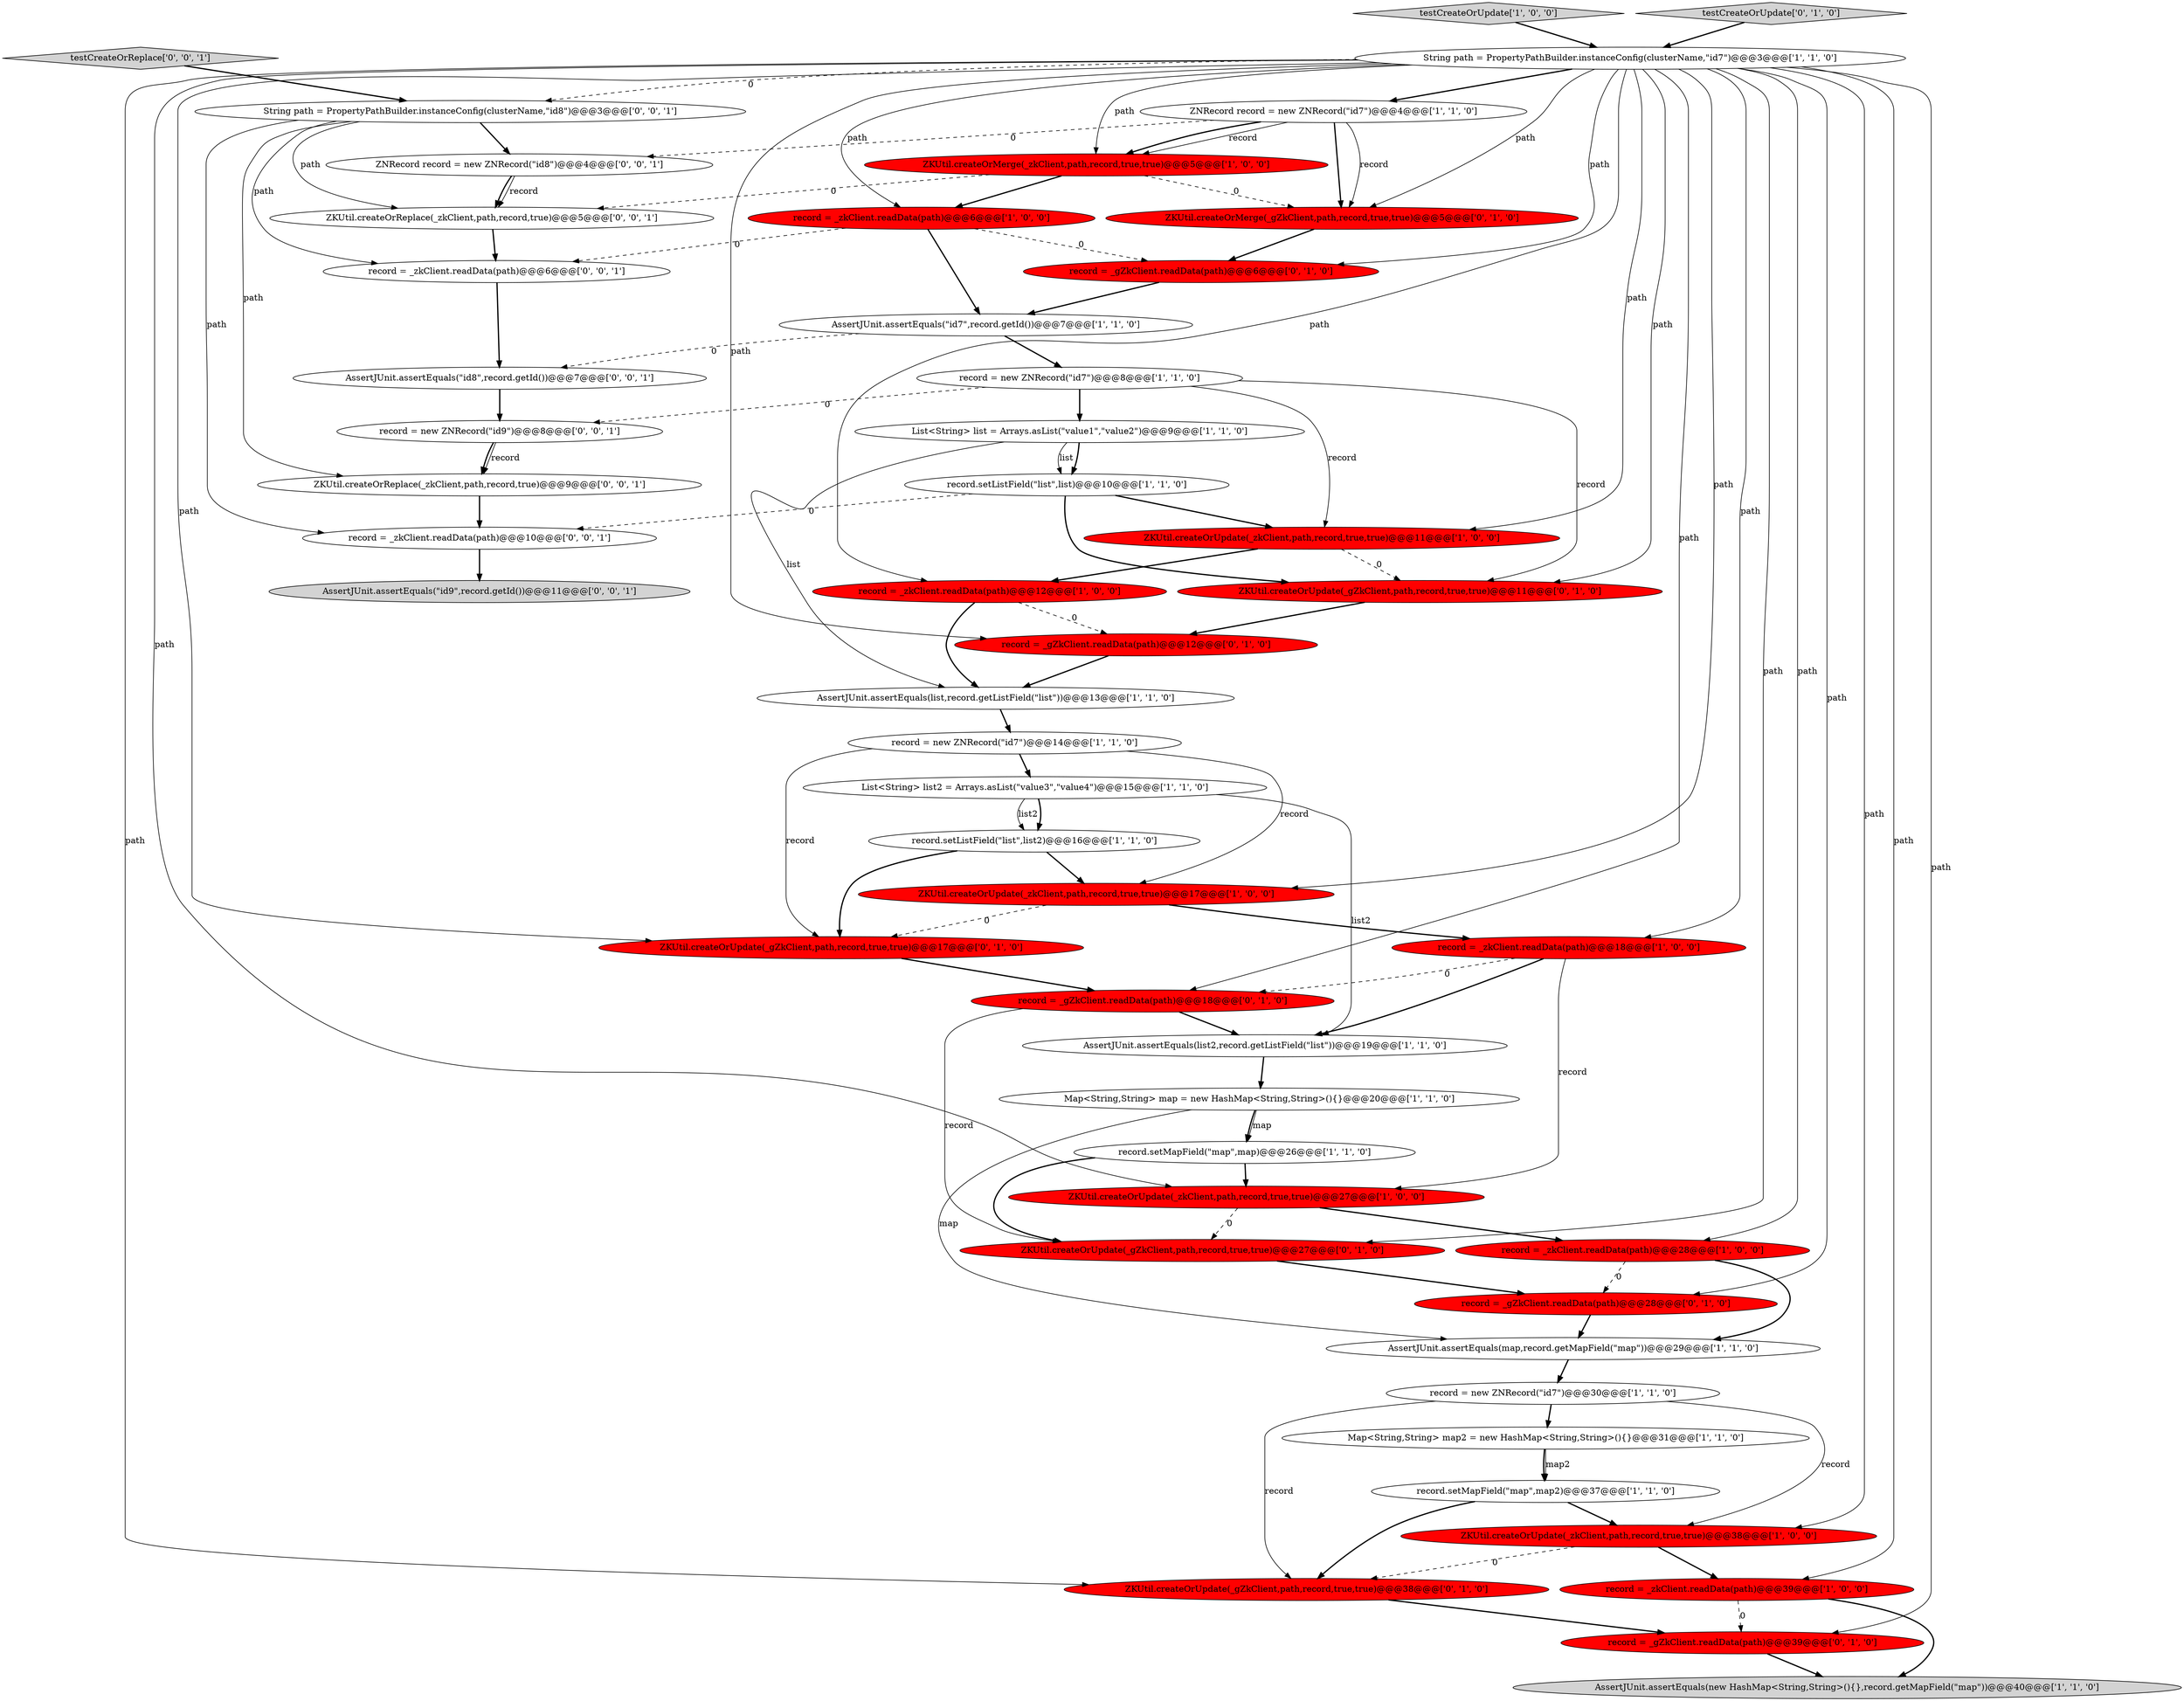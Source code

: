 digraph {
35 [style = filled, label = "ZKUtil.createOrMerge(_gZkClient,path,record,true,true)@@@5@@@['0', '1', '0']", fillcolor = red, shape = ellipse image = "AAA1AAABBB2BBB"];
12 [style = filled, label = "ZKUtil.createOrUpdate(_zkClient,path,record,true,true)@@@38@@@['1', '0', '0']", fillcolor = red, shape = ellipse image = "AAA1AAABBB1BBB"];
2 [style = filled, label = "record = new ZNRecord(\"id7\")@@@14@@@['1', '1', '0']", fillcolor = white, shape = ellipse image = "AAA0AAABBB1BBB"];
0 [style = filled, label = "ZNRecord record = new ZNRecord(\"id7\")@@@4@@@['1', '1', '0']", fillcolor = white, shape = ellipse image = "AAA0AAABBB1BBB"];
38 [style = filled, label = "ZKUtil.createOrUpdate(_gZkClient,path,record,true,true)@@@17@@@['0', '1', '0']", fillcolor = red, shape = ellipse image = "AAA1AAABBB2BBB"];
39 [style = filled, label = "record = _gZkClient.readData(path)@@@28@@@['0', '1', '0']", fillcolor = red, shape = ellipse image = "AAA1AAABBB2BBB"];
14 [style = filled, label = "AssertJUnit.assertEquals(new HashMap<String,String>(){},record.getMapField(\"map\"))@@@40@@@['1', '1', '0']", fillcolor = lightgray, shape = ellipse image = "AAA0AAABBB1BBB"];
21 [style = filled, label = "record = new ZNRecord(\"id7\")@@@30@@@['1', '1', '0']", fillcolor = white, shape = ellipse image = "AAA0AAABBB1BBB"];
26 [style = filled, label = "ZKUtil.createOrMerge(_zkClient,path,record,true,true)@@@5@@@['1', '0', '0']", fillcolor = red, shape = ellipse image = "AAA1AAABBB1BBB"];
34 [style = filled, label = "ZKUtil.createOrUpdate(_gZkClient,path,record,true,true)@@@11@@@['0', '1', '0']", fillcolor = red, shape = ellipse image = "AAA1AAABBB2BBB"];
17 [style = filled, label = "AssertJUnit.assertEquals(list,record.getListField(\"list\"))@@@13@@@['1', '1', '0']", fillcolor = white, shape = ellipse image = "AAA0AAABBB1BBB"];
15 [style = filled, label = "record = _zkClient.readData(path)@@@18@@@['1', '0', '0']", fillcolor = red, shape = ellipse image = "AAA1AAABBB1BBB"];
22 [style = filled, label = "record = _zkClient.readData(path)@@@28@@@['1', '0', '0']", fillcolor = red, shape = ellipse image = "AAA1AAABBB1BBB"];
27 [style = filled, label = "ZKUtil.createOrUpdate(_zkClient,path,record,true,true)@@@17@@@['1', '0', '0']", fillcolor = red, shape = ellipse image = "AAA1AAABBB1BBB"];
48 [style = filled, label = "ZNRecord record = new ZNRecord(\"id8\")@@@4@@@['0', '0', '1']", fillcolor = white, shape = ellipse image = "AAA0AAABBB3BBB"];
23 [style = filled, label = "record = _zkClient.readData(path)@@@12@@@['1', '0', '0']", fillcolor = red, shape = ellipse image = "AAA1AAABBB1BBB"];
24 [style = filled, label = "Map<String,String> map2 = new HashMap<String,String>(){}@@@31@@@['1', '1', '0']", fillcolor = white, shape = ellipse image = "AAA0AAABBB1BBB"];
19 [style = filled, label = "testCreateOrUpdate['1', '0', '0']", fillcolor = lightgray, shape = diamond image = "AAA0AAABBB1BBB"];
47 [style = filled, label = "record = _zkClient.readData(path)@@@6@@@['0', '0', '1']", fillcolor = white, shape = ellipse image = "AAA0AAABBB3BBB"];
6 [style = filled, label = "ZKUtil.createOrUpdate(_zkClient,path,record,true,true)@@@11@@@['1', '0', '0']", fillcolor = red, shape = ellipse image = "AAA1AAABBB1BBB"];
37 [style = filled, label = "record = _gZkClient.readData(path)@@@39@@@['0', '1', '0']", fillcolor = red, shape = ellipse image = "AAA1AAABBB2BBB"];
42 [style = filled, label = "record = _zkClient.readData(path)@@@10@@@['0', '0', '1']", fillcolor = white, shape = ellipse image = "AAA0AAABBB3BBB"];
28 [style = filled, label = "AssertJUnit.assertEquals(list2,record.getListField(\"list\"))@@@19@@@['1', '1', '0']", fillcolor = white, shape = ellipse image = "AAA0AAABBB1BBB"];
20 [style = filled, label = "AssertJUnit.assertEquals(\"id7\",record.getId())@@@7@@@['1', '1', '0']", fillcolor = white, shape = ellipse image = "AAA0AAABBB1BBB"];
4 [style = filled, label = "record.setMapField(\"map\",map)@@@26@@@['1', '1', '0']", fillcolor = white, shape = ellipse image = "AAA0AAABBB1BBB"];
3 [style = filled, label = "record.setMapField(\"map\",map2)@@@37@@@['1', '1', '0']", fillcolor = white, shape = ellipse image = "AAA0AAABBB1BBB"];
13 [style = filled, label = "record = new ZNRecord(\"id7\")@@@8@@@['1', '1', '0']", fillcolor = white, shape = ellipse image = "AAA0AAABBB1BBB"];
43 [style = filled, label = "testCreateOrReplace['0', '0', '1']", fillcolor = lightgray, shape = diamond image = "AAA0AAABBB3BBB"];
5 [style = filled, label = "ZKUtil.createOrUpdate(_zkClient,path,record,true,true)@@@27@@@['1', '0', '0']", fillcolor = red, shape = ellipse image = "AAA1AAABBB1BBB"];
25 [style = filled, label = "record.setListField(\"list\",list)@@@10@@@['1', '1', '0']", fillcolor = white, shape = ellipse image = "AAA0AAABBB1BBB"];
11 [style = filled, label = "String path = PropertyPathBuilder.instanceConfig(clusterName,\"id7\")@@@3@@@['1', '1', '0']", fillcolor = white, shape = ellipse image = "AAA0AAABBB1BBB"];
9 [style = filled, label = "Map<String,String> map = new HashMap<String,String>(){}@@@20@@@['1', '1', '0']", fillcolor = white, shape = ellipse image = "AAA0AAABBB1BBB"];
33 [style = filled, label = "record = _gZkClient.readData(path)@@@6@@@['0', '1', '0']", fillcolor = red, shape = ellipse image = "AAA1AAABBB2BBB"];
29 [style = filled, label = "ZKUtil.createOrUpdate(_gZkClient,path,record,true,true)@@@38@@@['0', '1', '0']", fillcolor = red, shape = ellipse image = "AAA1AAABBB2BBB"];
31 [style = filled, label = "testCreateOrUpdate['0', '1', '0']", fillcolor = lightgray, shape = diamond image = "AAA0AAABBB2BBB"];
36 [style = filled, label = "record = _gZkClient.readData(path)@@@12@@@['0', '1', '0']", fillcolor = red, shape = ellipse image = "AAA1AAABBB2BBB"];
40 [style = filled, label = "String path = PropertyPathBuilder.instanceConfig(clusterName,\"id8\")@@@3@@@['0', '0', '1']", fillcolor = white, shape = ellipse image = "AAA0AAABBB3BBB"];
32 [style = filled, label = "record = _gZkClient.readData(path)@@@18@@@['0', '1', '0']", fillcolor = red, shape = ellipse image = "AAA1AAABBB2BBB"];
1 [style = filled, label = "record.setListField(\"list\",list2)@@@16@@@['1', '1', '0']", fillcolor = white, shape = ellipse image = "AAA0AAABBB1BBB"];
30 [style = filled, label = "ZKUtil.createOrUpdate(_gZkClient,path,record,true,true)@@@27@@@['0', '1', '0']", fillcolor = red, shape = ellipse image = "AAA1AAABBB2BBB"];
44 [style = filled, label = "ZKUtil.createOrReplace(_zkClient,path,record,true)@@@5@@@['0', '0', '1']", fillcolor = white, shape = ellipse image = "AAA0AAABBB3BBB"];
8 [style = filled, label = "record = _zkClient.readData(path)@@@6@@@['1', '0', '0']", fillcolor = red, shape = ellipse image = "AAA1AAABBB1BBB"];
16 [style = filled, label = "List<String> list2 = Arrays.asList(\"value3\",\"value4\")@@@15@@@['1', '1', '0']", fillcolor = white, shape = ellipse image = "AAA0AAABBB1BBB"];
18 [style = filled, label = "List<String> list = Arrays.asList(\"value1\",\"value2\")@@@9@@@['1', '1', '0']", fillcolor = white, shape = ellipse image = "AAA0AAABBB1BBB"];
10 [style = filled, label = "record = _zkClient.readData(path)@@@39@@@['1', '0', '0']", fillcolor = red, shape = ellipse image = "AAA1AAABBB1BBB"];
41 [style = filled, label = "ZKUtil.createOrReplace(_zkClient,path,record,true)@@@9@@@['0', '0', '1']", fillcolor = white, shape = ellipse image = "AAA0AAABBB3BBB"];
46 [style = filled, label = "record = new ZNRecord(\"id9\")@@@8@@@['0', '0', '1']", fillcolor = white, shape = ellipse image = "AAA0AAABBB3BBB"];
49 [style = filled, label = "AssertJUnit.assertEquals(\"id8\",record.getId())@@@7@@@['0', '0', '1']", fillcolor = white, shape = ellipse image = "AAA0AAABBB3BBB"];
7 [style = filled, label = "AssertJUnit.assertEquals(map,record.getMapField(\"map\"))@@@29@@@['1', '1', '0']", fillcolor = white, shape = ellipse image = "AAA0AAABBB1BBB"];
45 [style = filled, label = "AssertJUnit.assertEquals(\"id9\",record.getId())@@@11@@@['0', '0', '1']", fillcolor = lightgray, shape = ellipse image = "AAA0AAABBB3BBB"];
11->10 [style = solid, label="path"];
27->38 [style = dashed, label="0"];
11->22 [style = solid, label="path"];
25->34 [style = bold, label=""];
18->17 [style = solid, label="list"];
42->45 [style = bold, label=""];
11->40 [style = dashed, label="0"];
11->23 [style = solid, label="path"];
8->33 [style = dashed, label="0"];
1->27 [style = bold, label=""];
11->30 [style = solid, label="path"];
28->9 [style = bold, label=""];
19->11 [style = bold, label=""];
21->24 [style = bold, label=""];
21->12 [style = solid, label="record"];
6->34 [style = dashed, label="0"];
25->6 [style = bold, label=""];
27->15 [style = bold, label=""];
9->4 [style = solid, label="map"];
13->46 [style = dashed, label="0"];
47->49 [style = bold, label=""];
43->40 [style = bold, label=""];
12->10 [style = bold, label=""];
9->7 [style = solid, label="map"];
8->20 [style = bold, label=""];
13->6 [style = solid, label="record"];
11->32 [style = solid, label="path"];
23->17 [style = bold, label=""];
36->17 [style = bold, label=""];
32->30 [style = solid, label="record"];
44->47 [style = bold, label=""];
11->27 [style = solid, label="path"];
11->37 [style = solid, label="path"];
21->29 [style = solid, label="record"];
1->38 [style = bold, label=""];
2->38 [style = solid, label="record"];
2->16 [style = bold, label=""];
13->34 [style = solid, label="record"];
10->14 [style = bold, label=""];
11->5 [style = solid, label="path"];
11->12 [style = solid, label="path"];
25->42 [style = dashed, label="0"];
48->44 [style = bold, label=""];
48->44 [style = solid, label="record"];
26->44 [style = dashed, label="0"];
22->7 [style = bold, label=""];
31->11 [style = bold, label=""];
46->41 [style = bold, label=""];
11->26 [style = solid, label="path"];
38->32 [style = bold, label=""];
0->26 [style = solid, label="record"];
20->49 [style = dashed, label="0"];
17->2 [style = bold, label=""];
39->7 [style = bold, label=""];
49->46 [style = bold, label=""];
34->36 [style = bold, label=""];
24->3 [style = solid, label="map2"];
18->25 [style = bold, label=""];
0->35 [style = solid, label="record"];
5->22 [style = bold, label=""];
24->3 [style = bold, label=""];
3->29 [style = bold, label=""];
46->41 [style = solid, label="record"];
13->18 [style = bold, label=""];
5->30 [style = dashed, label="0"];
20->13 [style = bold, label=""];
6->23 [style = bold, label=""];
15->32 [style = dashed, label="0"];
26->8 [style = bold, label=""];
26->35 [style = dashed, label="0"];
29->37 [style = bold, label=""];
3->12 [style = bold, label=""];
11->29 [style = solid, label="path"];
11->34 [style = solid, label="path"];
11->6 [style = solid, label="path"];
16->1 [style = bold, label=""];
15->28 [style = bold, label=""];
11->39 [style = solid, label="path"];
16->28 [style = solid, label="list2"];
40->42 [style = solid, label="path"];
11->38 [style = solid, label="path"];
11->33 [style = solid, label="path"];
11->8 [style = solid, label="path"];
4->5 [style = bold, label=""];
2->27 [style = solid, label="record"];
40->44 [style = solid, label="path"];
40->41 [style = solid, label="path"];
8->47 [style = dashed, label="0"];
40->47 [style = solid, label="path"];
0->26 [style = bold, label=""];
33->20 [style = bold, label=""];
40->48 [style = bold, label=""];
11->36 [style = solid, label="path"];
9->4 [style = bold, label=""];
35->33 [style = bold, label=""];
18->25 [style = solid, label="list"];
15->5 [style = solid, label="record"];
11->35 [style = solid, label="path"];
23->36 [style = dashed, label="0"];
37->14 [style = bold, label=""];
0->48 [style = dashed, label="0"];
11->15 [style = solid, label="path"];
11->0 [style = bold, label=""];
4->30 [style = bold, label=""];
12->29 [style = dashed, label="0"];
22->39 [style = dashed, label="0"];
0->35 [style = bold, label=""];
7->21 [style = bold, label=""];
30->39 [style = bold, label=""];
10->37 [style = dashed, label="0"];
16->1 [style = solid, label="list2"];
32->28 [style = bold, label=""];
41->42 [style = bold, label=""];
}

